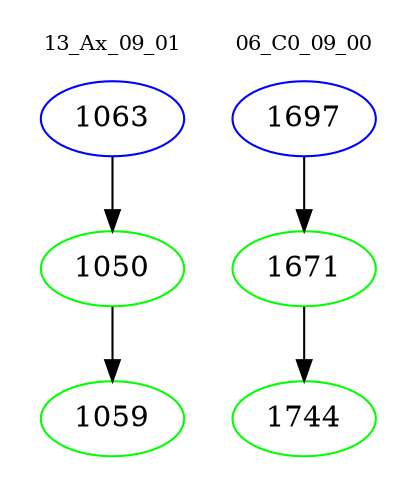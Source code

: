 digraph{
subgraph cluster_0 {
color = white
label = "13_Ax_09_01";
fontsize=10;
T0_1063 [label="1063", color="blue"]
T0_1063 -> T0_1050 [color="black"]
T0_1050 [label="1050", color="green"]
T0_1050 -> T0_1059 [color="black"]
T0_1059 [label="1059", color="green"]
}
subgraph cluster_1 {
color = white
label = "06_C0_09_00";
fontsize=10;
T1_1697 [label="1697", color="blue"]
T1_1697 -> T1_1671 [color="black"]
T1_1671 [label="1671", color="green"]
T1_1671 -> T1_1744 [color="black"]
T1_1744 [label="1744", color="green"]
}
}
